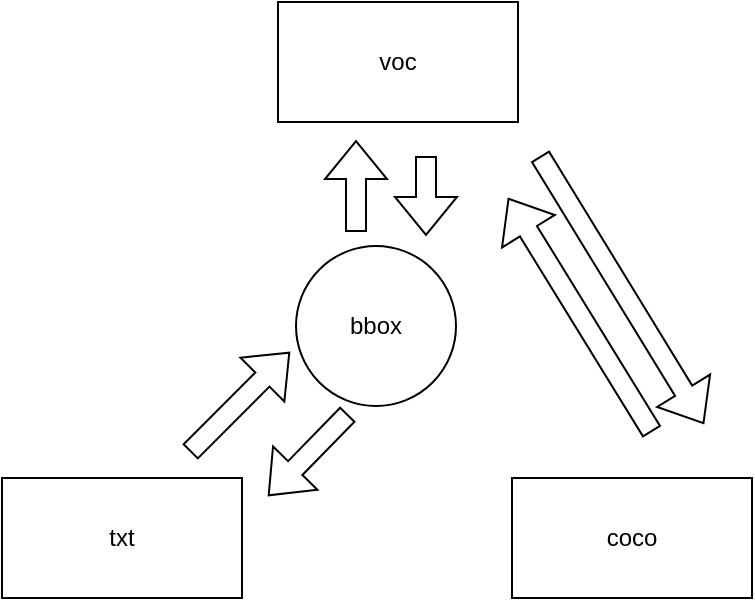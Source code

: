 <mxfile version="19.0.0" type="device"><diagram id="xmSUkzmtazFr_78pYaul" name="第 1 页"><mxGraphModel dx="1104" dy="669" grid="0" gridSize="10" guides="1" tooltips="1" connect="1" arrows="1" fold="1" page="1" pageScale="1" pageWidth="827" pageHeight="1169" math="0" shadow="0"><root><mxCell id="0"/><mxCell id="1" parent="0"/><mxCell id="R-H5h8jID-atvIsp59mm-3" value="bbox" style="ellipse;whiteSpace=wrap;html=1;aspect=fixed;" vertex="1" parent="1"><mxGeometry x="312" y="197" width="80" height="80" as="geometry"/></mxCell><mxCell id="R-H5h8jID-atvIsp59mm-4" value="voc" style="rounded=0;whiteSpace=wrap;html=1;" vertex="1" parent="1"><mxGeometry x="303" y="75" width="120" height="60" as="geometry"/></mxCell><mxCell id="R-H5h8jID-atvIsp59mm-6" value="txt" style="rounded=0;whiteSpace=wrap;html=1;" vertex="1" parent="1"><mxGeometry x="165" y="313" width="120" height="60" as="geometry"/></mxCell><mxCell id="R-H5h8jID-atvIsp59mm-7" value="coco" style="rounded=0;whiteSpace=wrap;html=1;" vertex="1" parent="1"><mxGeometry x="420" y="313" width="120" height="60" as="geometry"/></mxCell><mxCell id="R-H5h8jID-atvIsp59mm-9" value="" style="shape=flexArrow;endArrow=classic;html=1;rounded=0;" edge="1" parent="1"><mxGeometry width="50" height="50" relative="1" as="geometry"><mxPoint x="259" y="300" as="sourcePoint"/><mxPoint x="309" y="250" as="targetPoint"/></mxGeometry></mxCell><mxCell id="R-H5h8jID-atvIsp59mm-10" value="" style="shape=flexArrow;endArrow=classic;html=1;rounded=0;" edge="1" parent="1"><mxGeometry width="50" height="50" relative="1" as="geometry"><mxPoint x="338" y="281" as="sourcePoint"/><mxPoint x="298" y="322" as="targetPoint"/></mxGeometry></mxCell><mxCell id="R-H5h8jID-atvIsp59mm-14" value="" style="shape=flexArrow;endArrow=classic;html=1;rounded=0;" edge="1" parent="1"><mxGeometry width="50" height="50" relative="1" as="geometry"><mxPoint x="342" y="190" as="sourcePoint"/><mxPoint x="342" y="144" as="targetPoint"/></mxGeometry></mxCell><mxCell id="R-H5h8jID-atvIsp59mm-15" value="" style="shape=flexArrow;endArrow=classic;html=1;rounded=0;" edge="1" parent="1"><mxGeometry width="50" height="50" relative="1" as="geometry"><mxPoint x="377" y="152" as="sourcePoint"/><mxPoint x="377" y="192" as="targetPoint"/></mxGeometry></mxCell><mxCell id="R-H5h8jID-atvIsp59mm-16" value="" style="shape=flexArrow;endArrow=classic;html=1;rounded=0;" edge="1" parent="1"><mxGeometry width="50" height="50" relative="1" as="geometry"><mxPoint x="434" y="152" as="sourcePoint"/><mxPoint x="516" y="286" as="targetPoint"/></mxGeometry></mxCell><mxCell id="R-H5h8jID-atvIsp59mm-17" value="" style="shape=flexArrow;endArrow=classic;html=1;rounded=0;" edge="1" parent="1"><mxGeometry width="50" height="50" relative="1" as="geometry"><mxPoint x="490" y="290" as="sourcePoint"/><mxPoint x="418" y="173" as="targetPoint"/></mxGeometry></mxCell></root></mxGraphModel></diagram></mxfile>
